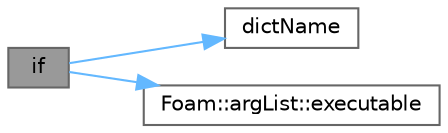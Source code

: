 digraph "if"
{
 // LATEX_PDF_SIZE
  bgcolor="transparent";
  edge [fontname=Helvetica,fontsize=10,labelfontname=Helvetica,labelfontsize=10];
  node [fontname=Helvetica,fontsize=10,shape=box,height=0.2,width=0.4];
  rankdir="LR";
  Node1 [id="Node000001",label="if",height=0.2,width=0.4,color="gray40", fillcolor="grey60", style="filled", fontcolor="black",tooltip=" "];
  Node1 -> Node2 [id="edge1_Node000001_Node000002",color="steelblue1",style="solid",tooltip=" "];
  Node2 [id="Node000002",label="dictName",height=0.2,width=0.4,color="grey40", fillcolor="white", style="filled",URL="$findBlockMeshDict_8H.html#a4da179dd343e7cb5c0107dedb8d53d99",tooltip=" "];
  Node1 -> Node3 [id="edge2_Node000001_Node000003",color="steelblue1",style="solid",tooltip=" "];
  Node3 [id="Node000003",label="Foam::argList::executable",height=0.2,width=0.4,color="grey40", fillcolor="white", style="filled",URL="$classFoam_1_1argList.html#add88c8f3ba30db68c9c2dbf3dc534c75",tooltip=" "];
}
